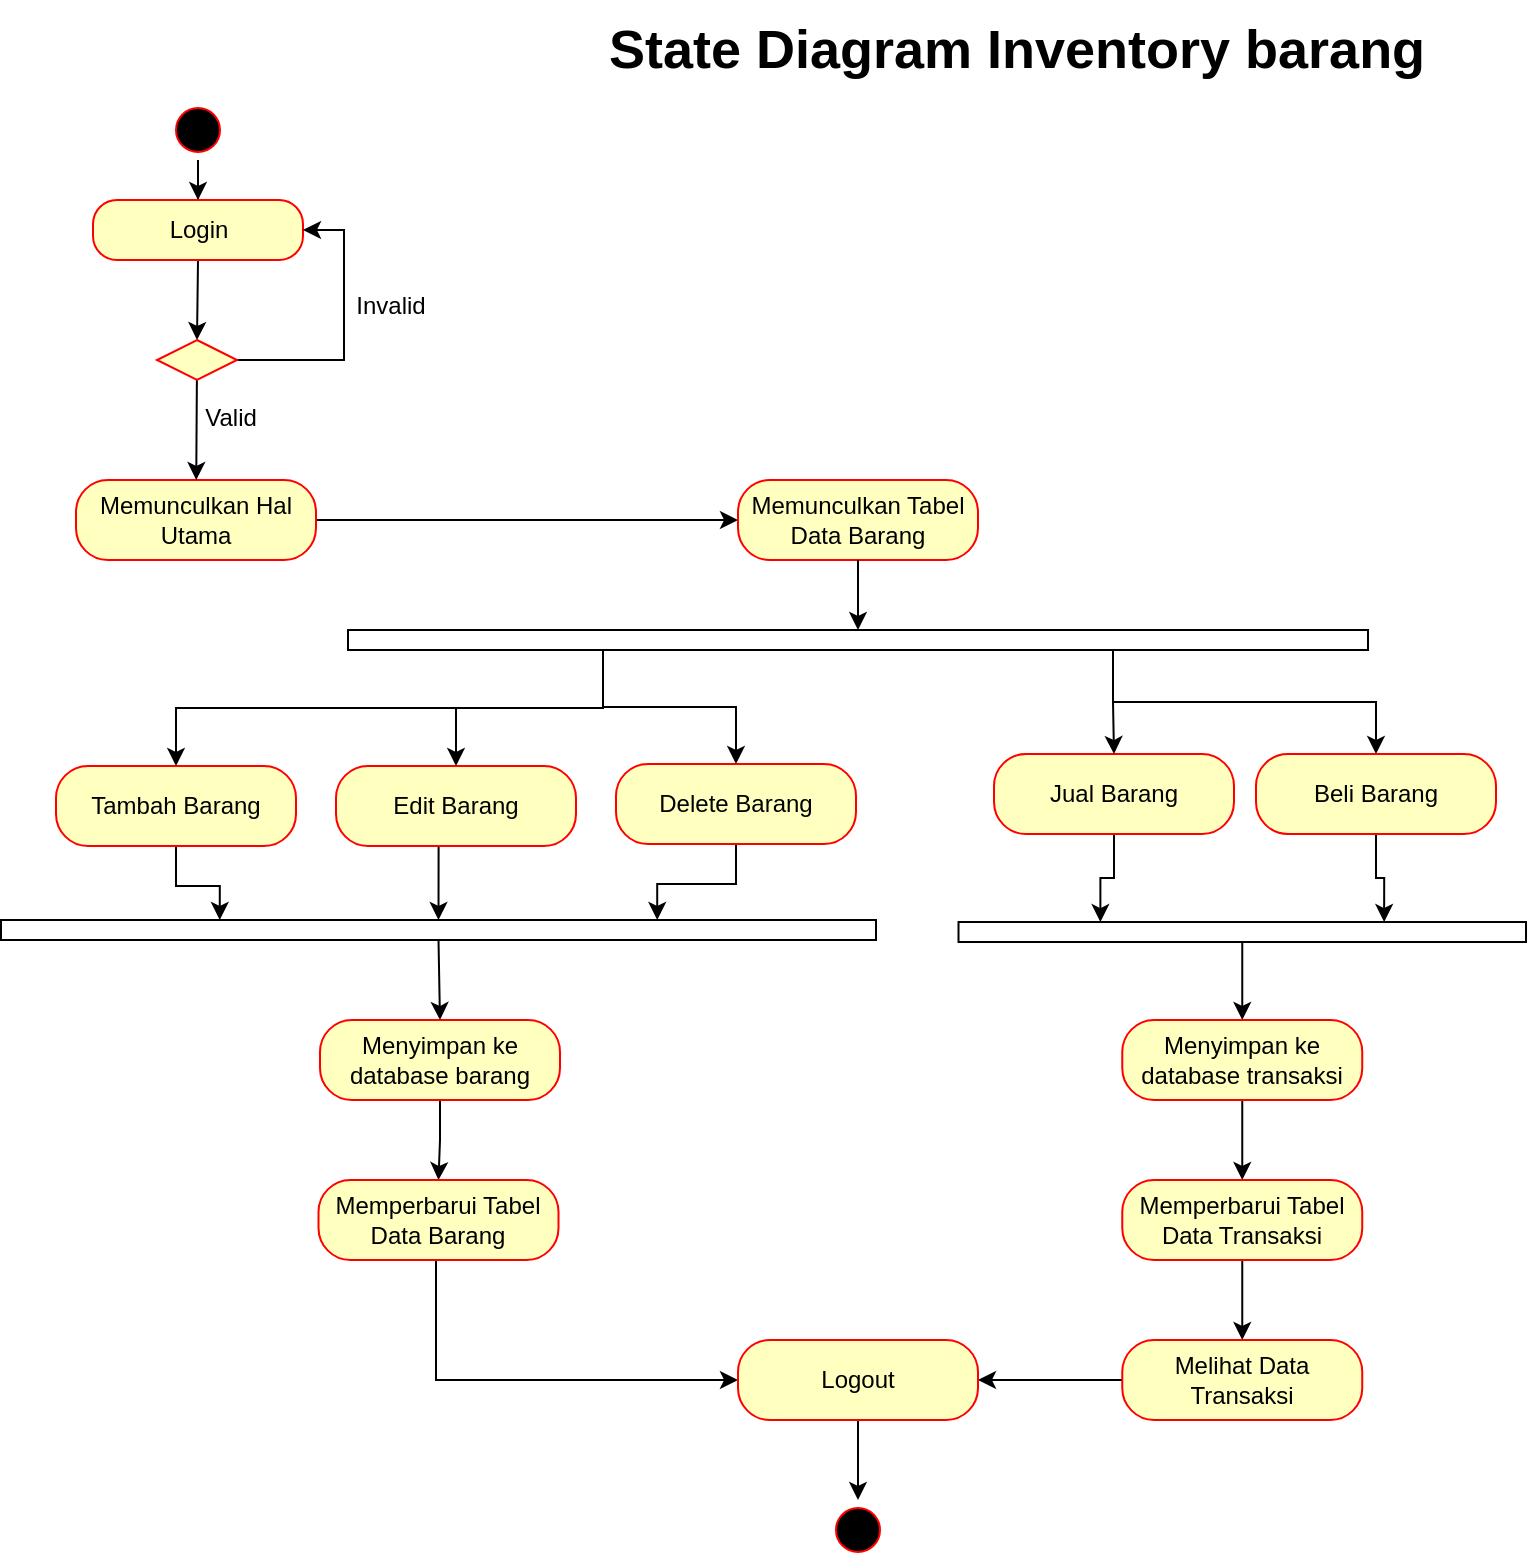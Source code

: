 <mxfile version="26.0.2">
  <diagram name="Page-1" id="58cdce13-f638-feb5-8d6f-7d28b1aa9fa0">
    <mxGraphModel dx="880" dy="434" grid="1" gridSize="10" guides="1" tooltips="1" connect="1" arrows="1" fold="1" page="1" pageScale="1" pageWidth="1100" pageHeight="850" background="none" math="0" shadow="0">
      <root>
        <mxCell id="0" />
        <mxCell id="1" parent="0" />
        <mxCell id="WCSvQG7KnbZww0sl4c99-3" style="edgeStyle=orthogonalEdgeStyle;rounded=0;orthogonalLoop=1;jettySize=auto;html=1;exitX=1;exitY=0.5;exitDx=0;exitDy=0;" edge="1" parent="1" source="IcgynGC4guhmJpGJslD_-26" target="WCSvQG7KnbZww0sl4c99-1">
          <mxGeometry relative="1" as="geometry" />
        </mxCell>
        <mxCell id="IcgynGC4guhmJpGJslD_-26" value="" style="ellipse;html=1;shape=startState;fillColor=#000000;strokeColor=#ff0000;rounded=1;shadow=0;comic=0;labelBackgroundColor=none;fontFamily=Verdana;fontSize=12;fontColor=#000000;align=center;direction=south;" parent="1" vertex="1">
          <mxGeometry x="126" y="60" width="30" height="30" as="geometry" />
        </mxCell>
        <mxCell id="IcgynGC4guhmJpGJslD_-48" value="State Diagram Inventory barang" style="text;html=1;align=center;verticalAlign=middle;resizable=0;points=[];autosize=1;strokeColor=none;fillColor=none;fontStyle=1;fontSize=27;" parent="1" vertex="1">
          <mxGeometry x="345" y="10" width="410" height="50" as="geometry" />
        </mxCell>
        <mxCell id="WCSvQG7KnbZww0sl4c99-13" style="rounded=0;orthogonalLoop=1;jettySize=auto;html=1;exitX=0.5;exitY=1;exitDx=0;exitDy=0;entryX=0.5;entryY=0;entryDx=0;entryDy=0;" edge="1" parent="1" source="WCSvQG7KnbZww0sl4c99-1" target="WCSvQG7KnbZww0sl4c99-7">
          <mxGeometry relative="1" as="geometry" />
        </mxCell>
        <mxCell id="WCSvQG7KnbZww0sl4c99-1" value="Login" style="rounded=1;whiteSpace=wrap;html=1;arcSize=40;fontColor=#000000;fillColor=#ffffc0;strokeColor=#ff0000;" vertex="1" parent="1">
          <mxGeometry x="88.5" y="110" width="105" height="30" as="geometry" />
        </mxCell>
        <mxCell id="WCSvQG7KnbZww0sl4c99-23" style="edgeStyle=orthogonalEdgeStyle;rounded=0;orthogonalLoop=1;jettySize=auto;html=1;entryX=0;entryY=0.5;entryDx=0;entryDy=0;" edge="1" parent="1" source="WCSvQG7KnbZww0sl4c99-4" target="WCSvQG7KnbZww0sl4c99-6">
          <mxGeometry relative="1" as="geometry" />
        </mxCell>
        <mxCell id="WCSvQG7KnbZww0sl4c99-4" value="Memunculkan Hal Utama" style="rounded=1;whiteSpace=wrap;html=1;arcSize=40;fontColor=#000000;fillColor=#ffffc0;strokeColor=#ff0000;" vertex="1" parent="1">
          <mxGeometry x="80" y="250" width="120" height="40" as="geometry" />
        </mxCell>
        <mxCell id="WCSvQG7KnbZww0sl4c99-6" value="Memunculkan Tabel Data Barang" style="rounded=1;whiteSpace=wrap;html=1;arcSize=40;fontColor=#000000;fillColor=#ffffc0;strokeColor=#ff0000;" vertex="1" parent="1">
          <mxGeometry x="411" y="250" width="120" height="40" as="geometry" />
        </mxCell>
        <mxCell id="WCSvQG7KnbZww0sl4c99-11" value="" style="rounded=0;orthogonalLoop=1;jettySize=auto;html=1;" edge="1" parent="1" source="WCSvQG7KnbZww0sl4c99-7" target="WCSvQG7KnbZww0sl4c99-4">
          <mxGeometry relative="1" as="geometry" />
        </mxCell>
        <mxCell id="WCSvQG7KnbZww0sl4c99-12" style="edgeStyle=orthogonalEdgeStyle;rounded=0;orthogonalLoop=1;jettySize=auto;html=1;entryX=1;entryY=0.5;entryDx=0;entryDy=0;" edge="1" parent="1" source="WCSvQG7KnbZww0sl4c99-7" target="WCSvQG7KnbZww0sl4c99-1">
          <mxGeometry relative="1" as="geometry">
            <Array as="points">
              <mxPoint x="214" y="190" />
              <mxPoint x="214" y="125" />
            </Array>
          </mxGeometry>
        </mxCell>
        <mxCell id="WCSvQG7KnbZww0sl4c99-7" value="" style="rhombus;whiteSpace=wrap;html=1;fontColor=#000000;fillColor=#ffffc0;strokeColor=#ff0000;" vertex="1" parent="1">
          <mxGeometry x="120.5" y="180" width="40" height="20" as="geometry" />
        </mxCell>
        <mxCell id="WCSvQG7KnbZww0sl4c99-14" value="Invalid" style="text;html=1;align=center;verticalAlign=middle;resizable=0;points=[];autosize=1;strokeColor=none;fillColor=none;" vertex="1" parent="1">
          <mxGeometry x="207" y="148" width="60" height="30" as="geometry" />
        </mxCell>
        <mxCell id="WCSvQG7KnbZww0sl4c99-15" value="Valid" style="text;html=1;align=center;verticalAlign=middle;resizable=0;points=[];autosize=1;strokeColor=none;fillColor=none;" vertex="1" parent="1">
          <mxGeometry x="132" y="204" width="50" height="30" as="geometry" />
        </mxCell>
        <mxCell id="WCSvQG7KnbZww0sl4c99-28" style="edgeStyle=orthogonalEdgeStyle;rounded=0;orthogonalLoop=1;jettySize=auto;html=1;curved=0;exitX=1;exitY=0.75;exitDx=0;exitDy=0;entryX=0.5;entryY=0;entryDx=0;entryDy=0;" edge="1" parent="1" source="WCSvQG7KnbZww0sl4c99-17" target="WCSvQG7KnbZww0sl4c99-19">
          <mxGeometry relative="1" as="geometry" />
        </mxCell>
        <mxCell id="WCSvQG7KnbZww0sl4c99-29" style="edgeStyle=orthogonalEdgeStyle;rounded=0;orthogonalLoop=1;jettySize=auto;html=1;curved=0;exitX=1;exitY=0.75;exitDx=0;exitDy=0;entryX=0.5;entryY=0;entryDx=0;entryDy=0;" edge="1" parent="1" source="WCSvQG7KnbZww0sl4c99-17" target="WCSvQG7KnbZww0sl4c99-18">
          <mxGeometry relative="1" as="geometry" />
        </mxCell>
        <mxCell id="WCSvQG7KnbZww0sl4c99-30" style="edgeStyle=orthogonalEdgeStyle;rounded=0;orthogonalLoop=1;jettySize=auto;html=1;curved=0;exitX=1;exitY=0.75;exitDx=0;exitDy=0;" edge="1" parent="1" source="WCSvQG7KnbZww0sl4c99-17" target="WCSvQG7KnbZww0sl4c99-20">
          <mxGeometry relative="1" as="geometry" />
        </mxCell>
        <mxCell id="WCSvQG7KnbZww0sl4c99-32" style="edgeStyle=orthogonalEdgeStyle;rounded=0;orthogonalLoop=1;jettySize=auto;html=1;curved=0;exitX=1;exitY=0.25;exitDx=0;exitDy=0;entryX=0.5;entryY=0;entryDx=0;entryDy=0;" edge="1" parent="1" source="WCSvQG7KnbZww0sl4c99-17" target="WCSvQG7KnbZww0sl4c99-22">
          <mxGeometry relative="1" as="geometry" />
        </mxCell>
        <mxCell id="WCSvQG7KnbZww0sl4c99-17" value="" style="html=1;perimeter=orthogonalPerimeter;outlineConnect=0;targetShapes=umlLifeline;portConstraint=eastwest;newEdgeStyle={&quot;curved&quot;:0,&quot;rounded&quot;:0};rotation=90;" vertex="1" parent="1">
          <mxGeometry x="466" y="75" width="10" height="510" as="geometry" />
        </mxCell>
        <mxCell id="WCSvQG7KnbZww0sl4c99-35" style="edgeStyle=orthogonalEdgeStyle;rounded=0;orthogonalLoop=1;jettySize=auto;html=1;exitX=0.5;exitY=1;exitDx=0;exitDy=0;entryX=0;entryY=0.75;entryDx=0;entryDy=0;" edge="1" parent="1" source="WCSvQG7KnbZww0sl4c99-18" target="WCSvQG7KnbZww0sl4c99-33">
          <mxGeometry relative="1" as="geometry" />
        </mxCell>
        <mxCell id="WCSvQG7KnbZww0sl4c99-18" value="Tambah Barang" style="rounded=1;whiteSpace=wrap;html=1;arcSize=40;fontColor=#000000;fillColor=#ffffc0;strokeColor=#ff0000;" vertex="1" parent="1">
          <mxGeometry x="70" y="393" width="120" height="40" as="geometry" />
        </mxCell>
        <mxCell id="WCSvQG7KnbZww0sl4c99-36" style="edgeStyle=orthogonalEdgeStyle;rounded=0;orthogonalLoop=1;jettySize=auto;html=1;exitX=0.5;exitY=1;exitDx=0;exitDy=0;entryX=0;entryY=0.5;entryDx=0;entryDy=0;" edge="1" parent="1" source="WCSvQG7KnbZww0sl4c99-19" target="WCSvQG7KnbZww0sl4c99-33">
          <mxGeometry relative="1" as="geometry" />
        </mxCell>
        <mxCell id="WCSvQG7KnbZww0sl4c99-19" value="Edit Barang" style="rounded=1;whiteSpace=wrap;html=1;arcSize=40;fontColor=#000000;fillColor=#ffffc0;strokeColor=#ff0000;" vertex="1" parent="1">
          <mxGeometry x="210" y="393" width="120" height="40" as="geometry" />
        </mxCell>
        <mxCell id="WCSvQG7KnbZww0sl4c99-37" style="edgeStyle=orthogonalEdgeStyle;rounded=0;orthogonalLoop=1;jettySize=auto;html=1;exitX=0.5;exitY=1;exitDx=0;exitDy=0;entryX=0;entryY=0.25;entryDx=0;entryDy=0;" edge="1" parent="1" source="WCSvQG7KnbZww0sl4c99-20" target="WCSvQG7KnbZww0sl4c99-33">
          <mxGeometry relative="1" as="geometry" />
        </mxCell>
        <mxCell id="WCSvQG7KnbZww0sl4c99-20" value="Delete Barang" style="rounded=1;whiteSpace=wrap;html=1;arcSize=40;fontColor=#000000;fillColor=#ffffc0;strokeColor=#ff0000;" vertex="1" parent="1">
          <mxGeometry x="350" y="392" width="120" height="40" as="geometry" />
        </mxCell>
        <mxCell id="WCSvQG7KnbZww0sl4c99-38" style="edgeStyle=orthogonalEdgeStyle;rounded=0;orthogonalLoop=1;jettySize=auto;html=1;exitX=0.5;exitY=1;exitDx=0;exitDy=0;entryX=0;entryY=0.75;entryDx=0;entryDy=0;" edge="1" parent="1" source="WCSvQG7KnbZww0sl4c99-21" target="WCSvQG7KnbZww0sl4c99-34">
          <mxGeometry relative="1" as="geometry" />
        </mxCell>
        <mxCell id="WCSvQG7KnbZww0sl4c99-21" value="Jual Barang" style="rounded=1;whiteSpace=wrap;html=1;arcSize=40;fontColor=#000000;fillColor=#ffffc0;strokeColor=#ff0000;" vertex="1" parent="1">
          <mxGeometry x="539" y="387" width="120" height="40" as="geometry" />
        </mxCell>
        <mxCell id="WCSvQG7KnbZww0sl4c99-39" style="edgeStyle=orthogonalEdgeStyle;rounded=0;orthogonalLoop=1;jettySize=auto;html=1;entryX=0;entryY=0.25;entryDx=0;entryDy=0;" edge="1" parent="1" source="WCSvQG7KnbZww0sl4c99-22" target="WCSvQG7KnbZww0sl4c99-34">
          <mxGeometry relative="1" as="geometry" />
        </mxCell>
        <mxCell id="WCSvQG7KnbZww0sl4c99-22" value="Beli Barang" style="rounded=1;whiteSpace=wrap;html=1;arcSize=40;fontColor=#000000;fillColor=#ffffc0;strokeColor=#ff0000;" vertex="1" parent="1">
          <mxGeometry x="670" y="387" width="120" height="40" as="geometry" />
        </mxCell>
        <mxCell id="WCSvQG7KnbZww0sl4c99-26" style="edgeStyle=orthogonalEdgeStyle;rounded=0;orthogonalLoop=1;jettySize=auto;html=1;entryX=0;entryY=0.5;entryDx=0;entryDy=0;entryPerimeter=0;" edge="1" parent="1" source="WCSvQG7KnbZww0sl4c99-6" target="WCSvQG7KnbZww0sl4c99-17">
          <mxGeometry relative="1" as="geometry" />
        </mxCell>
        <mxCell id="WCSvQG7KnbZww0sl4c99-31" style="edgeStyle=orthogonalEdgeStyle;rounded=0;orthogonalLoop=1;jettySize=auto;html=1;curved=0;exitX=1;exitY=0.25;exitDx=0;exitDy=0;entryX=0.5;entryY=0;entryDx=0;entryDy=0;" edge="1" parent="1" source="WCSvQG7KnbZww0sl4c99-17" target="WCSvQG7KnbZww0sl4c99-21">
          <mxGeometry relative="1" as="geometry" />
        </mxCell>
        <mxCell id="WCSvQG7KnbZww0sl4c99-42" style="rounded=0;orthogonalLoop=1;jettySize=auto;html=1;exitX=1;exitY=0.5;exitDx=0;exitDy=0;entryX=0.5;entryY=0;entryDx=0;entryDy=0;" edge="1" parent="1" source="WCSvQG7KnbZww0sl4c99-33" target="WCSvQG7KnbZww0sl4c99-40">
          <mxGeometry relative="1" as="geometry" />
        </mxCell>
        <mxCell id="WCSvQG7KnbZww0sl4c99-33" value="" style="html=1;perimeter=orthogonalPerimeter;outlineConnect=0;targetShapes=umlLifeline;portConstraint=eastwest;newEdgeStyle={&quot;curved&quot;:0,&quot;rounded&quot;:0};rotation=90;" vertex="1" parent="1">
          <mxGeometry x="256.25" y="256.25" width="10" height="437.5" as="geometry" />
        </mxCell>
        <mxCell id="WCSvQG7KnbZww0sl4c99-43" style="edgeStyle=orthogonalEdgeStyle;rounded=0;orthogonalLoop=1;jettySize=auto;html=1;curved=0;exitX=1;exitY=0.5;exitDx=0;exitDy=0;entryX=0.5;entryY=0;entryDx=0;entryDy=0;" edge="1" parent="1" source="WCSvQG7KnbZww0sl4c99-34" target="WCSvQG7KnbZww0sl4c99-41">
          <mxGeometry relative="1" as="geometry" />
        </mxCell>
        <mxCell id="WCSvQG7KnbZww0sl4c99-34" value="" style="html=1;perimeter=orthogonalPerimeter;outlineConnect=0;targetShapes=umlLifeline;portConstraint=eastwest;newEdgeStyle={&quot;curved&quot;:0,&quot;rounded&quot;:0};rotation=90;" vertex="1" parent="1">
          <mxGeometry x="658.13" y="334.13" width="10" height="283.75" as="geometry" />
        </mxCell>
        <mxCell id="WCSvQG7KnbZww0sl4c99-47" style="edgeStyle=orthogonalEdgeStyle;rounded=0;orthogonalLoop=1;jettySize=auto;html=1;entryX=0.5;entryY=0;entryDx=0;entryDy=0;" edge="1" parent="1" source="WCSvQG7KnbZww0sl4c99-40" target="WCSvQG7KnbZww0sl4c99-44">
          <mxGeometry relative="1" as="geometry" />
        </mxCell>
        <mxCell id="WCSvQG7KnbZww0sl4c99-40" value="Menyimpan ke database barang" style="rounded=1;whiteSpace=wrap;html=1;arcSize=40;fontColor=#000000;fillColor=#ffffc0;strokeColor=#ff0000;" vertex="1" parent="1">
          <mxGeometry x="202" y="520" width="120" height="40" as="geometry" />
        </mxCell>
        <mxCell id="WCSvQG7KnbZww0sl4c99-48" style="edgeStyle=orthogonalEdgeStyle;rounded=0;orthogonalLoop=1;jettySize=auto;html=1;entryX=0.5;entryY=0;entryDx=0;entryDy=0;" edge="1" parent="1" source="WCSvQG7KnbZww0sl4c99-41" target="WCSvQG7KnbZww0sl4c99-45">
          <mxGeometry relative="1" as="geometry" />
        </mxCell>
        <mxCell id="WCSvQG7KnbZww0sl4c99-41" value="Menyimpan ke database transaksi" style="rounded=1;whiteSpace=wrap;html=1;arcSize=40;fontColor=#000000;fillColor=#ffffc0;strokeColor=#ff0000;" vertex="1" parent="1">
          <mxGeometry x="603.13" y="520" width="120" height="40" as="geometry" />
        </mxCell>
        <mxCell id="WCSvQG7KnbZww0sl4c99-52" style="edgeStyle=orthogonalEdgeStyle;rounded=0;orthogonalLoop=1;jettySize=auto;html=1;entryX=0;entryY=0.5;entryDx=0;entryDy=0;" edge="1" parent="1" source="WCSvQG7KnbZww0sl4c99-44" target="WCSvQG7KnbZww0sl4c99-50">
          <mxGeometry relative="1" as="geometry">
            <Array as="points">
              <mxPoint x="260" y="700" />
            </Array>
          </mxGeometry>
        </mxCell>
        <mxCell id="WCSvQG7KnbZww0sl4c99-44" value="Memperbarui Tabel Data Barang" style="rounded=1;whiteSpace=wrap;html=1;arcSize=40;fontColor=#000000;fillColor=#ffffc0;strokeColor=#ff0000;" vertex="1" parent="1">
          <mxGeometry x="201.25" y="600" width="120" height="40" as="geometry" />
        </mxCell>
        <mxCell id="WCSvQG7KnbZww0sl4c99-49" style="edgeStyle=orthogonalEdgeStyle;rounded=0;orthogonalLoop=1;jettySize=auto;html=1;entryX=0.5;entryY=0;entryDx=0;entryDy=0;" edge="1" parent="1" source="WCSvQG7KnbZww0sl4c99-45" target="WCSvQG7KnbZww0sl4c99-46">
          <mxGeometry relative="1" as="geometry" />
        </mxCell>
        <mxCell id="WCSvQG7KnbZww0sl4c99-45" value="Memperbarui Tabel Data Transaksi" style="rounded=1;whiteSpace=wrap;html=1;arcSize=40;fontColor=#000000;fillColor=#ffffc0;strokeColor=#ff0000;" vertex="1" parent="1">
          <mxGeometry x="603.13" y="600" width="120" height="40" as="geometry" />
        </mxCell>
        <mxCell id="WCSvQG7KnbZww0sl4c99-51" style="edgeStyle=orthogonalEdgeStyle;rounded=0;orthogonalLoop=1;jettySize=auto;html=1;entryX=1;entryY=0.5;entryDx=0;entryDy=0;" edge="1" parent="1" source="WCSvQG7KnbZww0sl4c99-46" target="WCSvQG7KnbZww0sl4c99-50">
          <mxGeometry relative="1" as="geometry" />
        </mxCell>
        <mxCell id="WCSvQG7KnbZww0sl4c99-46" value="Melihat Data Transaksi" style="rounded=1;whiteSpace=wrap;html=1;arcSize=40;fontColor=#000000;fillColor=#ffffc0;strokeColor=#ff0000;" vertex="1" parent="1">
          <mxGeometry x="603.13" y="680" width="120" height="40" as="geometry" />
        </mxCell>
        <mxCell id="WCSvQG7KnbZww0sl4c99-54" style="edgeStyle=orthogonalEdgeStyle;rounded=0;orthogonalLoop=1;jettySize=auto;html=1;entryX=0;entryY=0.5;entryDx=0;entryDy=0;" edge="1" parent="1" source="WCSvQG7KnbZww0sl4c99-50" target="WCSvQG7KnbZww0sl4c99-53">
          <mxGeometry relative="1" as="geometry" />
        </mxCell>
        <mxCell id="WCSvQG7KnbZww0sl4c99-50" value="Logout" style="rounded=1;whiteSpace=wrap;html=1;arcSize=40;fontColor=#000000;fillColor=#ffffc0;strokeColor=#ff0000;" vertex="1" parent="1">
          <mxGeometry x="411" y="680" width="120" height="40" as="geometry" />
        </mxCell>
        <mxCell id="WCSvQG7KnbZww0sl4c99-53" value="" style="ellipse;html=1;shape=startState;fillColor=#000000;strokeColor=#ff0000;rounded=1;shadow=0;comic=0;labelBackgroundColor=none;fontFamily=Verdana;fontSize=12;fontColor=#000000;align=center;direction=south;" vertex="1" parent="1">
          <mxGeometry x="456" y="760" width="30" height="30" as="geometry" />
        </mxCell>
      </root>
    </mxGraphModel>
  </diagram>
</mxfile>
